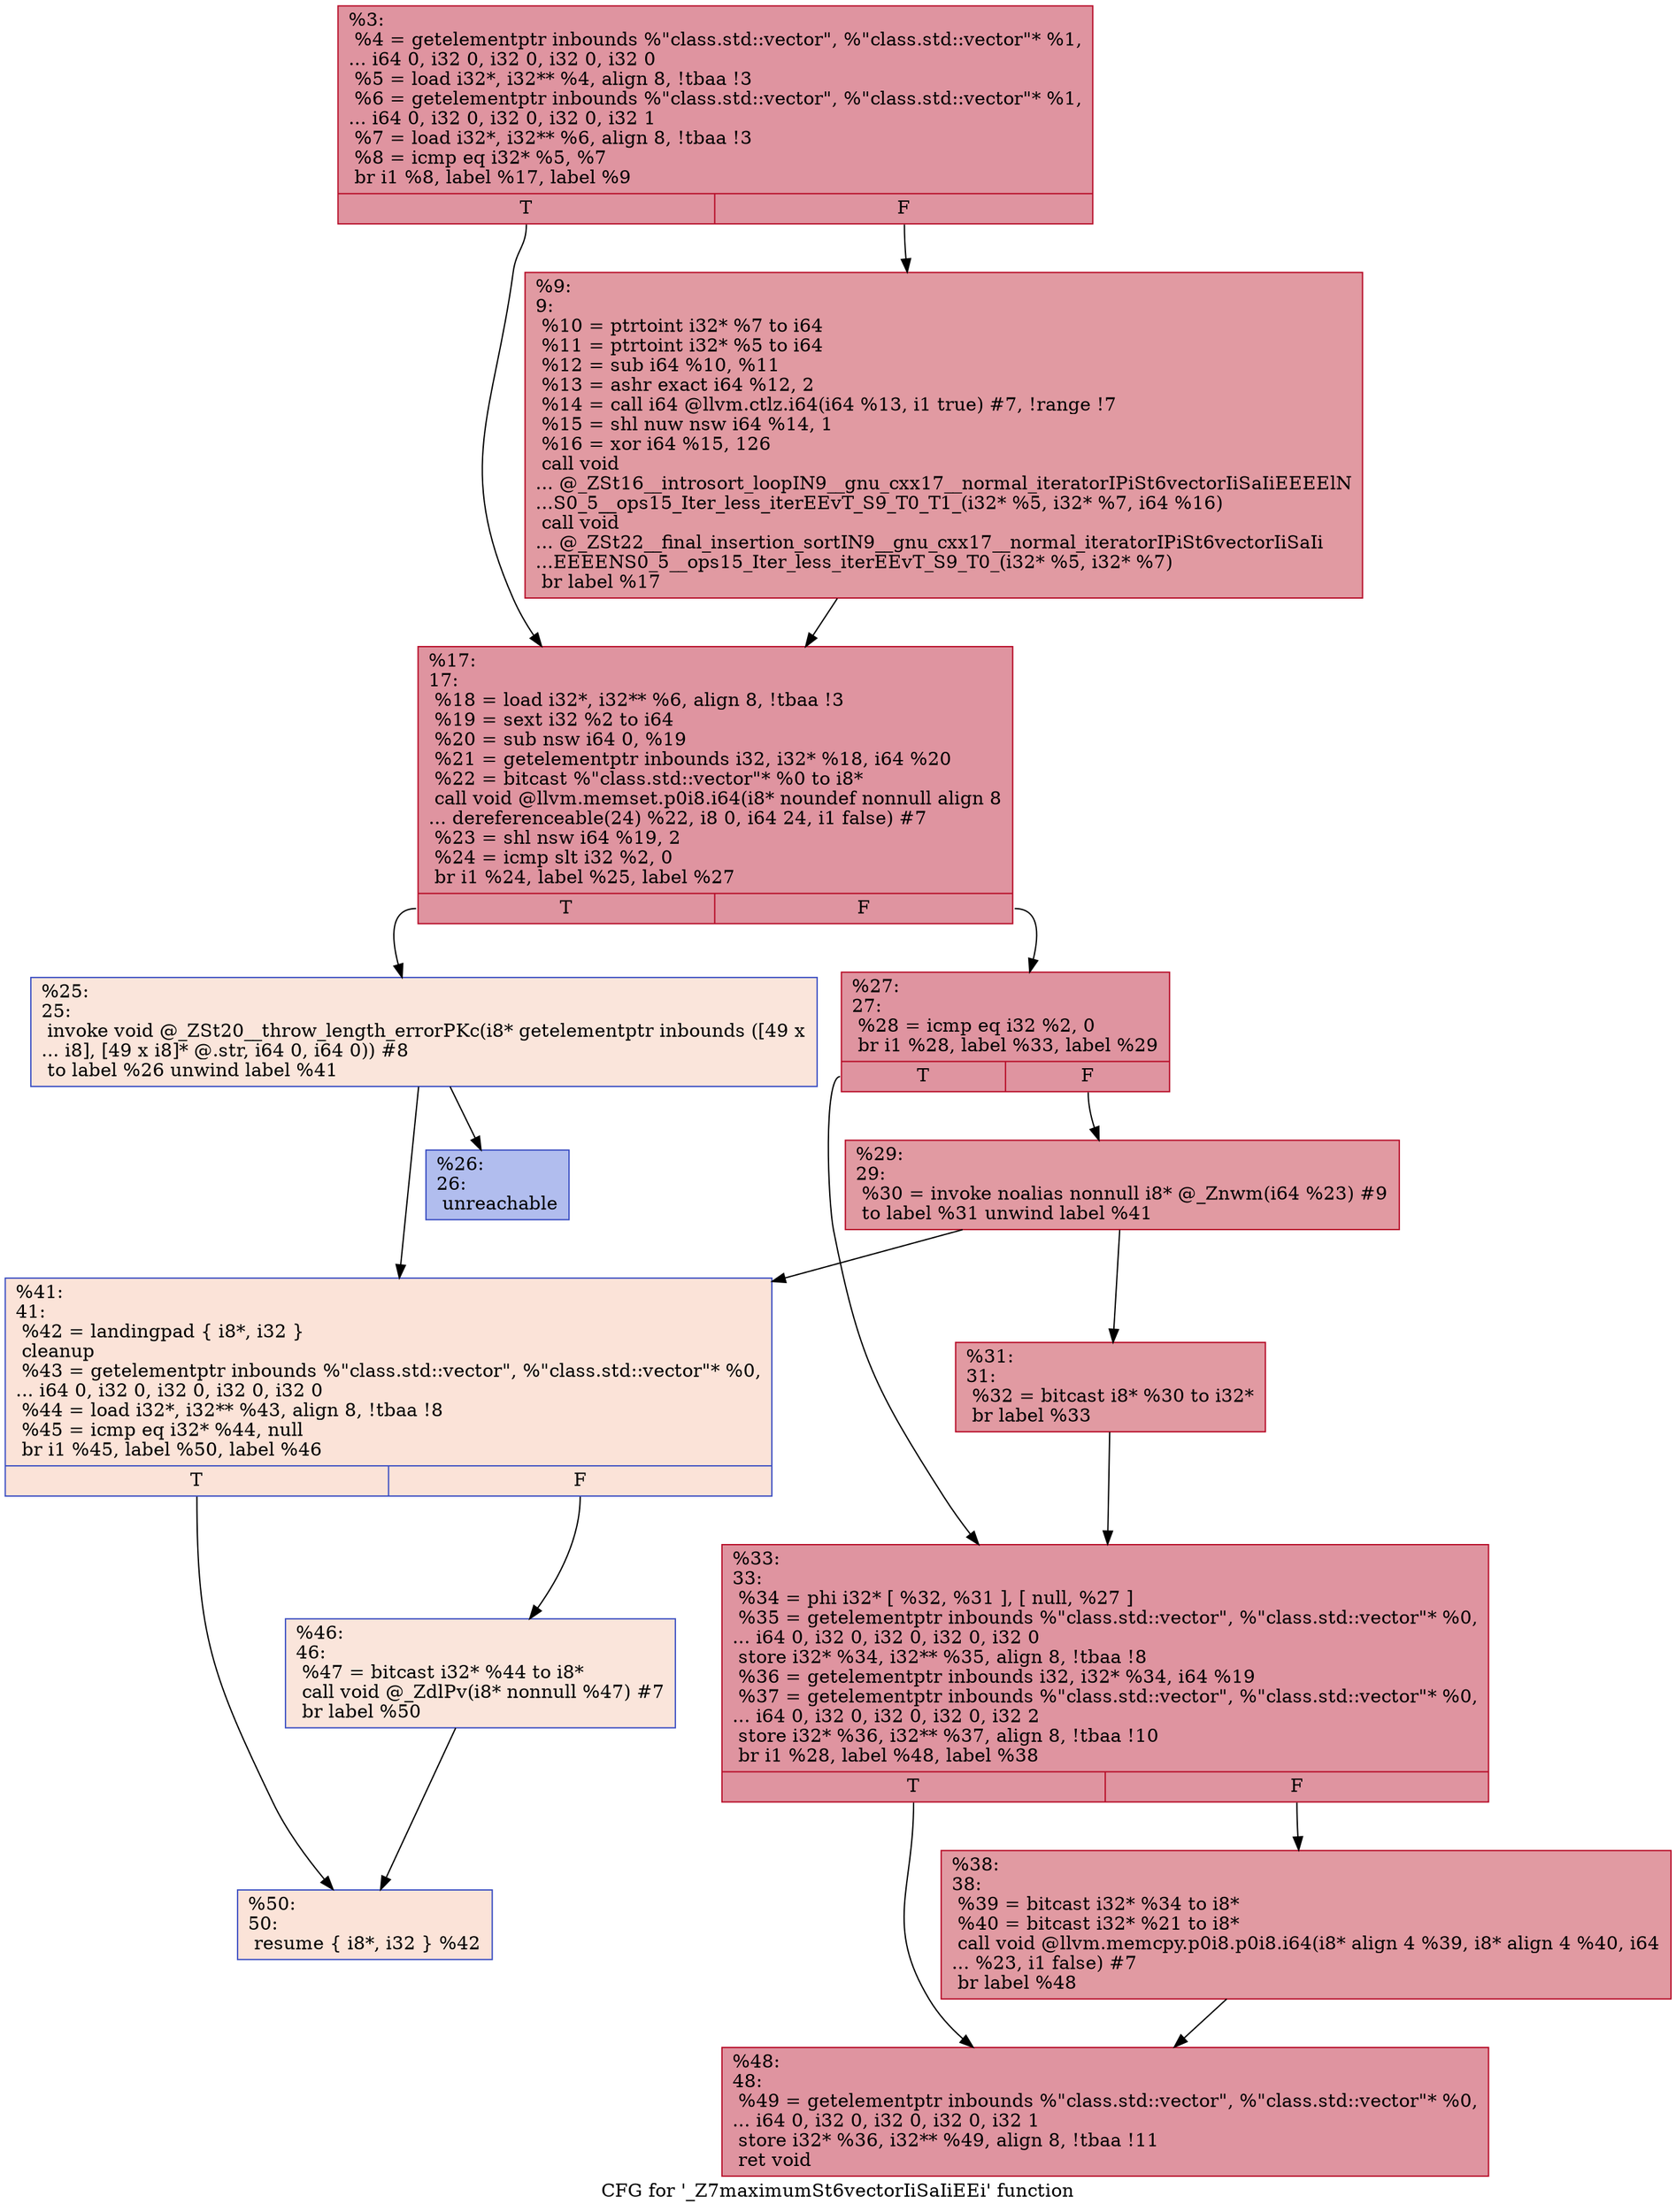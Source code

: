digraph "CFG for '_Z7maximumSt6vectorIiSaIiEEi' function" {
	label="CFG for '_Z7maximumSt6vectorIiSaIiEEi' function";

	Node0x5605b3a4f570 [shape=record,color="#b70d28ff", style=filled, fillcolor="#b70d2870",label="{%3:\l  %4 = getelementptr inbounds %\"class.std::vector\", %\"class.std::vector\"* %1,\l... i64 0, i32 0, i32 0, i32 0, i32 0\l  %5 = load i32*, i32** %4, align 8, !tbaa !3\l  %6 = getelementptr inbounds %\"class.std::vector\", %\"class.std::vector\"* %1,\l... i64 0, i32 0, i32 0, i32 0, i32 1\l  %7 = load i32*, i32** %6, align 8, !tbaa !3\l  %8 = icmp eq i32* %5, %7\l  br i1 %8, label %17, label %9\l|{<s0>T|<s1>F}}"];
	Node0x5605b3a4f570:s0 -> Node0x5605b3a4fd60;
	Node0x5605b3a4f570:s1 -> Node0x5605b3a511f0;
	Node0x5605b3a511f0 [shape=record,color="#b70d28ff", style=filled, fillcolor="#bb1b2c70",label="{%9:\l9:                                                \l  %10 = ptrtoint i32* %7 to i64\l  %11 = ptrtoint i32* %5 to i64\l  %12 = sub i64 %10, %11\l  %13 = ashr exact i64 %12, 2\l  %14 = call i64 @llvm.ctlz.i64(i64 %13, i1 true) #7, !range !7\l  %15 = shl nuw nsw i64 %14, 1\l  %16 = xor i64 %15, 126\l  call void\l... @_ZSt16__introsort_loopIN9__gnu_cxx17__normal_iteratorIPiSt6vectorIiSaIiEEEElN\l...S0_5__ops15_Iter_less_iterEEvT_S9_T0_T1_(i32* %5, i32* %7, i64 %16)\l  call void\l... @_ZSt22__final_insertion_sortIN9__gnu_cxx17__normal_iteratorIPiSt6vectorIiSaIi\l...EEEENS0_5__ops15_Iter_less_iterEEvT_S9_T0_(i32* %5, i32* %7)\l  br label %17\l}"];
	Node0x5605b3a511f0 -> Node0x5605b3a4fd60;
	Node0x5605b3a4fd60 [shape=record,color="#b70d28ff", style=filled, fillcolor="#b70d2870",label="{%17:\l17:                                               \l  %18 = load i32*, i32** %6, align 8, !tbaa !3\l  %19 = sext i32 %2 to i64\l  %20 = sub nsw i64 0, %19\l  %21 = getelementptr inbounds i32, i32* %18, i64 %20\l  %22 = bitcast %\"class.std::vector\"* %0 to i8*\l  call void @llvm.memset.p0i8.i64(i8* noundef nonnull align 8\l... dereferenceable(24) %22, i8 0, i64 24, i1 false) #7\l  %23 = shl nsw i64 %19, 2\l  %24 = icmp slt i32 %2, 0\l  br i1 %24, label %25, label %27\l|{<s0>T|<s1>F}}"];
	Node0x5605b3a4fd60:s0 -> Node0x5605b3a526b0;
	Node0x5605b3a4fd60:s1 -> Node0x5605b3a52700;
	Node0x5605b3a526b0 [shape=record,color="#3d50c3ff", style=filled, fillcolor="#f4c5ad70",label="{%25:\l25:                                               \l  invoke void @_ZSt20__throw_length_errorPKc(i8* getelementptr inbounds ([49 x\l... i8], [49 x i8]* @.str, i64 0, i64 0)) #8\l          to label %26 unwind label %41\l}"];
	Node0x5605b3a526b0 -> Node0x5605b3a528d0;
	Node0x5605b3a526b0 -> Node0x5605b3a52920;
	Node0x5605b3a528d0 [shape=record,color="#3d50c3ff", style=filled, fillcolor="#4f69d970",label="{%26:\l26:                                               \l  unreachable\l}"];
	Node0x5605b3a52700 [shape=record,color="#b70d28ff", style=filled, fillcolor="#b70d2870",label="{%27:\l27:                                               \l  %28 = icmp eq i32 %2, 0\l  br i1 %28, label %33, label %29\l|{<s0>T|<s1>F}}"];
	Node0x5605b3a52700:s0 -> Node0x5605b3a52c50;
	Node0x5605b3a52700:s1 -> Node0x5605b3a52ca0;
	Node0x5605b3a52ca0 [shape=record,color="#b70d28ff", style=filled, fillcolor="#bb1b2c70",label="{%29:\l29:                                               \l  %30 = invoke noalias nonnull i8* @_Znwm(i64 %23) #9\l          to label %31 unwind label %41\l}"];
	Node0x5605b3a52ca0 -> Node0x5605b3a52da0;
	Node0x5605b3a52ca0 -> Node0x5605b3a52920;
	Node0x5605b3a52da0 [shape=record,color="#b70d28ff", style=filled, fillcolor="#bb1b2c70",label="{%31:\l31:                                               \l  %32 = bitcast i8* %30 to i32*\l  br label %33\l}"];
	Node0x5605b3a52da0 -> Node0x5605b3a52c50;
	Node0x5605b3a52c50 [shape=record,color="#b70d28ff", style=filled, fillcolor="#b70d2870",label="{%33:\l33:                                               \l  %34 = phi i32* [ %32, %31 ], [ null, %27 ]\l  %35 = getelementptr inbounds %\"class.std::vector\", %\"class.std::vector\"* %0,\l... i64 0, i32 0, i32 0, i32 0, i32 0\l  store i32* %34, i32** %35, align 8, !tbaa !8\l  %36 = getelementptr inbounds i32, i32* %34, i64 %19\l  %37 = getelementptr inbounds %\"class.std::vector\", %\"class.std::vector\"* %0,\l... i64 0, i32 0, i32 0, i32 0, i32 2\l  store i32* %36, i32** %37, align 8, !tbaa !10\l  br i1 %28, label %48, label %38\l|{<s0>T|<s1>F}}"];
	Node0x5605b3a52c50:s0 -> Node0x5605b3a538b0;
	Node0x5605b3a52c50:s1 -> Node0x5605b3a53940;
	Node0x5605b3a53940 [shape=record,color="#b70d28ff", style=filled, fillcolor="#bb1b2c70",label="{%38:\l38:                                               \l  %39 = bitcast i32* %34 to i8*\l  %40 = bitcast i32* %21 to i8*\l  call void @llvm.memcpy.p0i8.p0i8.i64(i8* align 4 %39, i8* align 4 %40, i64\l... %23, i1 false) #7\l  br label %48\l}"];
	Node0x5605b3a53940 -> Node0x5605b3a538b0;
	Node0x5605b3a52920 [shape=record,color="#3d50c3ff", style=filled, fillcolor="#f6bfa670",label="{%41:\l41:                                               \l  %42 = landingpad \{ i8*, i32 \}\l          cleanup\l  %43 = getelementptr inbounds %\"class.std::vector\", %\"class.std::vector\"* %0,\l... i64 0, i32 0, i32 0, i32 0, i32 0\l  %44 = load i32*, i32** %43, align 8, !tbaa !8\l  %45 = icmp eq i32* %44, null\l  br i1 %45, label %50, label %46\l|{<s0>T|<s1>F}}"];
	Node0x5605b3a52920:s0 -> Node0x5605b3a54990;
	Node0x5605b3a52920:s1 -> Node0x5605b3a549e0;
	Node0x5605b3a549e0 [shape=record,color="#3d50c3ff", style=filled, fillcolor="#f4c5ad70",label="{%46:\l46:                                               \l  %47 = bitcast i32* %44 to i8*\l  call void @_ZdlPv(i8* nonnull %47) #7\l  br label %50\l}"];
	Node0x5605b3a549e0 -> Node0x5605b3a54990;
	Node0x5605b3a538b0 [shape=record,color="#b70d28ff", style=filled, fillcolor="#b70d2870",label="{%48:\l48:                                               \l  %49 = getelementptr inbounds %\"class.std::vector\", %\"class.std::vector\"* %0,\l... i64 0, i32 0, i32 0, i32 0, i32 1\l  store i32* %36, i32** %49, align 8, !tbaa !11\l  ret void\l}"];
	Node0x5605b3a54990 [shape=record,color="#3d50c3ff", style=filled, fillcolor="#f6bfa670",label="{%50:\l50:                                               \l  resume \{ i8*, i32 \} %42\l}"];
}
